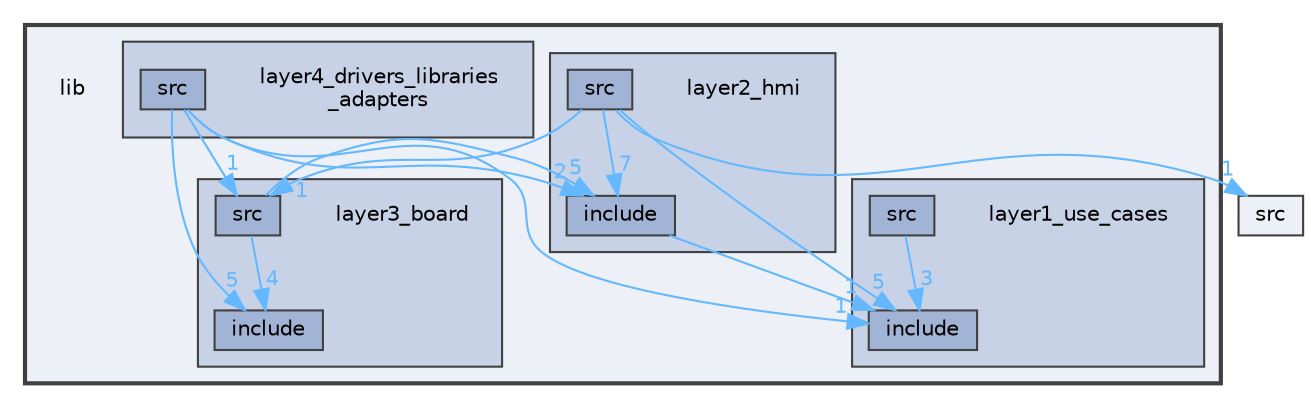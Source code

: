 digraph "lib"
{
 // LATEX_PDF_SIZE
  bgcolor="transparent";
  edge [fontname=Helvetica,fontsize=10,labelfontname=Helvetica,labelfontsize=10];
  node [fontname=Helvetica,fontsize=10,shape=box,height=0.2,width=0.4];
  compound=true
  subgraph clusterdir_97aefd0d527b934f1d99a682da8fe6a9 {
    graph [ bgcolor="#edf0f7", pencolor="grey25", label="", fontname=Helvetica,fontsize=10 style="filled,bold", URL="dir_97aefd0d527b934f1d99a682da8fe6a9.xhtml",tooltip=""]
    dir_97aefd0d527b934f1d99a682da8fe6a9 [shape=plaintext, label="lib"];
  subgraph clusterdir_bc8d9efccb68c9442e5dc466270ac2ea {
    graph [ bgcolor="#c8d2e7", pencolor="grey25", label="", fontname=Helvetica,fontsize=10 style="filled", URL="dir_bc8d9efccb68c9442e5dc466270ac2ea.xhtml",tooltip=""]
    dir_bc8d9efccb68c9442e5dc466270ac2ea [shape=plaintext, label="layer1_use_cases"];
  dir_e00cb76f2f7b7cac5e74a789c47d6ea8 [label="include", fillcolor="#a2b4d6", color="grey25", style="filled", URL="dir_e00cb76f2f7b7cac5e74a789c47d6ea8.xhtml",tooltip=""];
  dir_2cf2900545e40fdaff2bf17f1fd3d63c [label="src", fillcolor="#a2b4d6", color="grey25", style="filled", URL="dir_2cf2900545e40fdaff2bf17f1fd3d63c.xhtml",tooltip=""];
  }
  subgraph clusterdir_a647c64d7ac458a08d86dd39ddd46fd3 {
    graph [ bgcolor="#c8d2e7", pencolor="grey25", label="", fontname=Helvetica,fontsize=10 style="filled", URL="dir_a647c64d7ac458a08d86dd39ddd46fd3.xhtml",tooltip=""]
    dir_a647c64d7ac458a08d86dd39ddd46fd3 [shape=plaintext, label="layer2_hmi"];
  dir_5cc884592035fcf1f8f92921114afb76 [label="include", fillcolor="#a2b4d6", color="grey25", style="filled", URL="dir_5cc884592035fcf1f8f92921114afb76.xhtml",tooltip=""];
  dir_9bd86a7a38936839c6e136efba5b5507 [label="src", fillcolor="#a2b4d6", color="grey25", style="filled", URL="dir_9bd86a7a38936839c6e136efba5b5507.xhtml",tooltip=""];
  }
  subgraph clusterdir_5c46fa0267ad0d15fb3a57afaaf550a7 {
    graph [ bgcolor="#c8d2e7", pencolor="grey25", label="", fontname=Helvetica,fontsize=10 style="filled", URL="dir_5c46fa0267ad0d15fb3a57afaaf550a7.xhtml",tooltip="board abstraction layer"]
    dir_5c46fa0267ad0d15fb3a57afaaf550a7 [shape=plaintext, label="layer3_board"];
  dir_4a59ee2936cd97636e3d6a1e10ecaf53 [label="include", fillcolor="#a2b4d6", color="grey25", style="filled", URL="dir_4a59ee2936cd97636e3d6a1e10ecaf53.xhtml",tooltip=""];
  dir_3759a663fc5d3666c52d85a4ce32d8d5 [label="src", fillcolor="#a2b4d6", color="grey25", style="filled", URL="dir_3759a663fc5d3666c52d85a4ce32d8d5.xhtml",tooltip=""];
  }
  subgraph clusterdir_f26425450d9dd9fa37833a7aaddd2ab4 {
    graph [ bgcolor="#c8d2e7", pencolor="grey25", label="", fontname=Helvetica,fontsize=10 style="filled", URL="dir_f26425450d9dd9fa37833a7aaddd2ab4.xhtml",tooltip=""]
    dir_f26425450d9dd9fa37833a7aaddd2ab4 [shape=plaintext, label="layer4_drivers_libraries\l_adapters"];
  dir_d8c8a4aa26881fe254ca2200cac73413 [label="src", fillcolor="#a2b4d6", color="grey25", style="filled", URL="dir_d8c8a4aa26881fe254ca2200cac73413.xhtml",tooltip=""];
  }
  }
  dir_68267d1309a1af8e8297ef4c3efbcdba [label="src", fillcolor="#edf0f7", color="grey25", style="filled", URL="dir_68267d1309a1af8e8297ef4c3efbcdba.xhtml",tooltip=""];
  dir_2cf2900545e40fdaff2bf17f1fd3d63c->dir_e00cb76f2f7b7cac5e74a789c47d6ea8 [headlabel="3", labeldistance=1.5 headhref="dir_000009_000001.xhtml" href="dir_000009_000001.xhtml" color="steelblue1" fontcolor="steelblue1"];
  dir_5cc884592035fcf1f8f92921114afb76->dir_e00cb76f2f7b7cac5e74a789c47d6ea8 [headlabel="1", labeldistance=1.5 headhref="dir_000002_000001.xhtml" href="dir_000002_000001.xhtml" color="steelblue1" fontcolor="steelblue1"];
  dir_9bd86a7a38936839c6e136efba5b5507->dir_3759a663fc5d3666c52d85a4ce32d8d5 [headlabel="1", labeldistance=1.5 headhref="dir_000010_000011.xhtml" href="dir_000010_000011.xhtml" color="steelblue1" fontcolor="steelblue1"];
  dir_9bd86a7a38936839c6e136efba5b5507->dir_5cc884592035fcf1f8f92921114afb76 [headlabel="7", labeldistance=1.5 headhref="dir_000010_000002.xhtml" href="dir_000010_000002.xhtml" color="steelblue1" fontcolor="steelblue1"];
  dir_9bd86a7a38936839c6e136efba5b5507->dir_68267d1309a1af8e8297ef4c3efbcdba [headlabel="1", labeldistance=1.5 headhref="dir_000010_000013.xhtml" href="dir_000010_000013.xhtml" color="steelblue1" fontcolor="steelblue1"];
  dir_9bd86a7a38936839c6e136efba5b5507->dir_e00cb76f2f7b7cac5e74a789c47d6ea8 [headlabel="5", labeldistance=1.5 headhref="dir_000010_000001.xhtml" href="dir_000010_000001.xhtml" color="steelblue1" fontcolor="steelblue1"];
  dir_3759a663fc5d3666c52d85a4ce32d8d5->dir_4a59ee2936cd97636e3d6a1e10ecaf53 [headlabel="4", labeldistance=1.5 headhref="dir_000011_000003.xhtml" href="dir_000011_000003.xhtml" color="steelblue1" fontcolor="steelblue1"];
  dir_3759a663fc5d3666c52d85a4ce32d8d5->dir_5cc884592035fcf1f8f92921114afb76 [headlabel="5", labeldistance=1.5 headhref="dir_000011_000002.xhtml" href="dir_000011_000002.xhtml" color="steelblue1" fontcolor="steelblue1"];
  dir_d8c8a4aa26881fe254ca2200cac73413->dir_3759a663fc5d3666c52d85a4ce32d8d5 [headlabel="1", labeldistance=1.5 headhref="dir_000012_000011.xhtml" href="dir_000012_000011.xhtml" color="steelblue1" fontcolor="steelblue1"];
  dir_d8c8a4aa26881fe254ca2200cac73413->dir_4a59ee2936cd97636e3d6a1e10ecaf53 [headlabel="5", labeldistance=1.5 headhref="dir_000012_000003.xhtml" href="dir_000012_000003.xhtml" color="steelblue1" fontcolor="steelblue1"];
  dir_d8c8a4aa26881fe254ca2200cac73413->dir_5cc884592035fcf1f8f92921114afb76 [headlabel="2", labeldistance=1.5 headhref="dir_000012_000002.xhtml" href="dir_000012_000002.xhtml" color="steelblue1" fontcolor="steelblue1"];
  dir_d8c8a4aa26881fe254ca2200cac73413->dir_e00cb76f2f7b7cac5e74a789c47d6ea8 [headlabel="1", labeldistance=1.5 headhref="dir_000012_000001.xhtml" href="dir_000012_000001.xhtml" color="steelblue1" fontcolor="steelblue1"];
}
